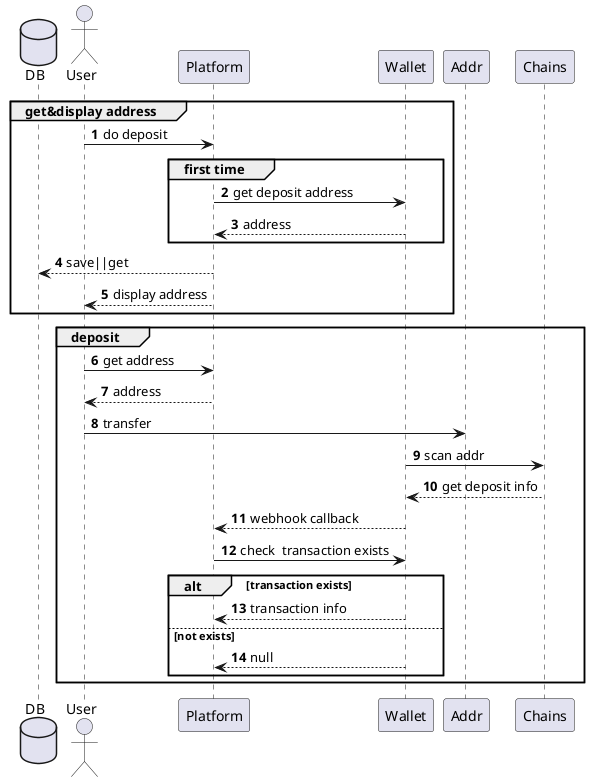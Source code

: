 @startuml
autonumber
database DB
actor User
group get&display address
    User->Platform: do deposit
    group first time
    Platform->Wallet: get deposit address
    Wallet-->Platform: address
    end
    Platform-->DB: save||get
    Platform-->User: display address
end

group deposit
    User->Platform: get address
    Platform-->User: address
    User->Addr: transfer
    Wallet->Chains: scan addr
    Chains-->Wallet: get deposit info
    Wallet-->Platform: webhook callback
    Platform->Wallet: check  transaction exists
    alt transaction exists
    Wallet-->Platform: transaction info
    else not exists
    Wallet-->Platform: null
    end
end


@enduml